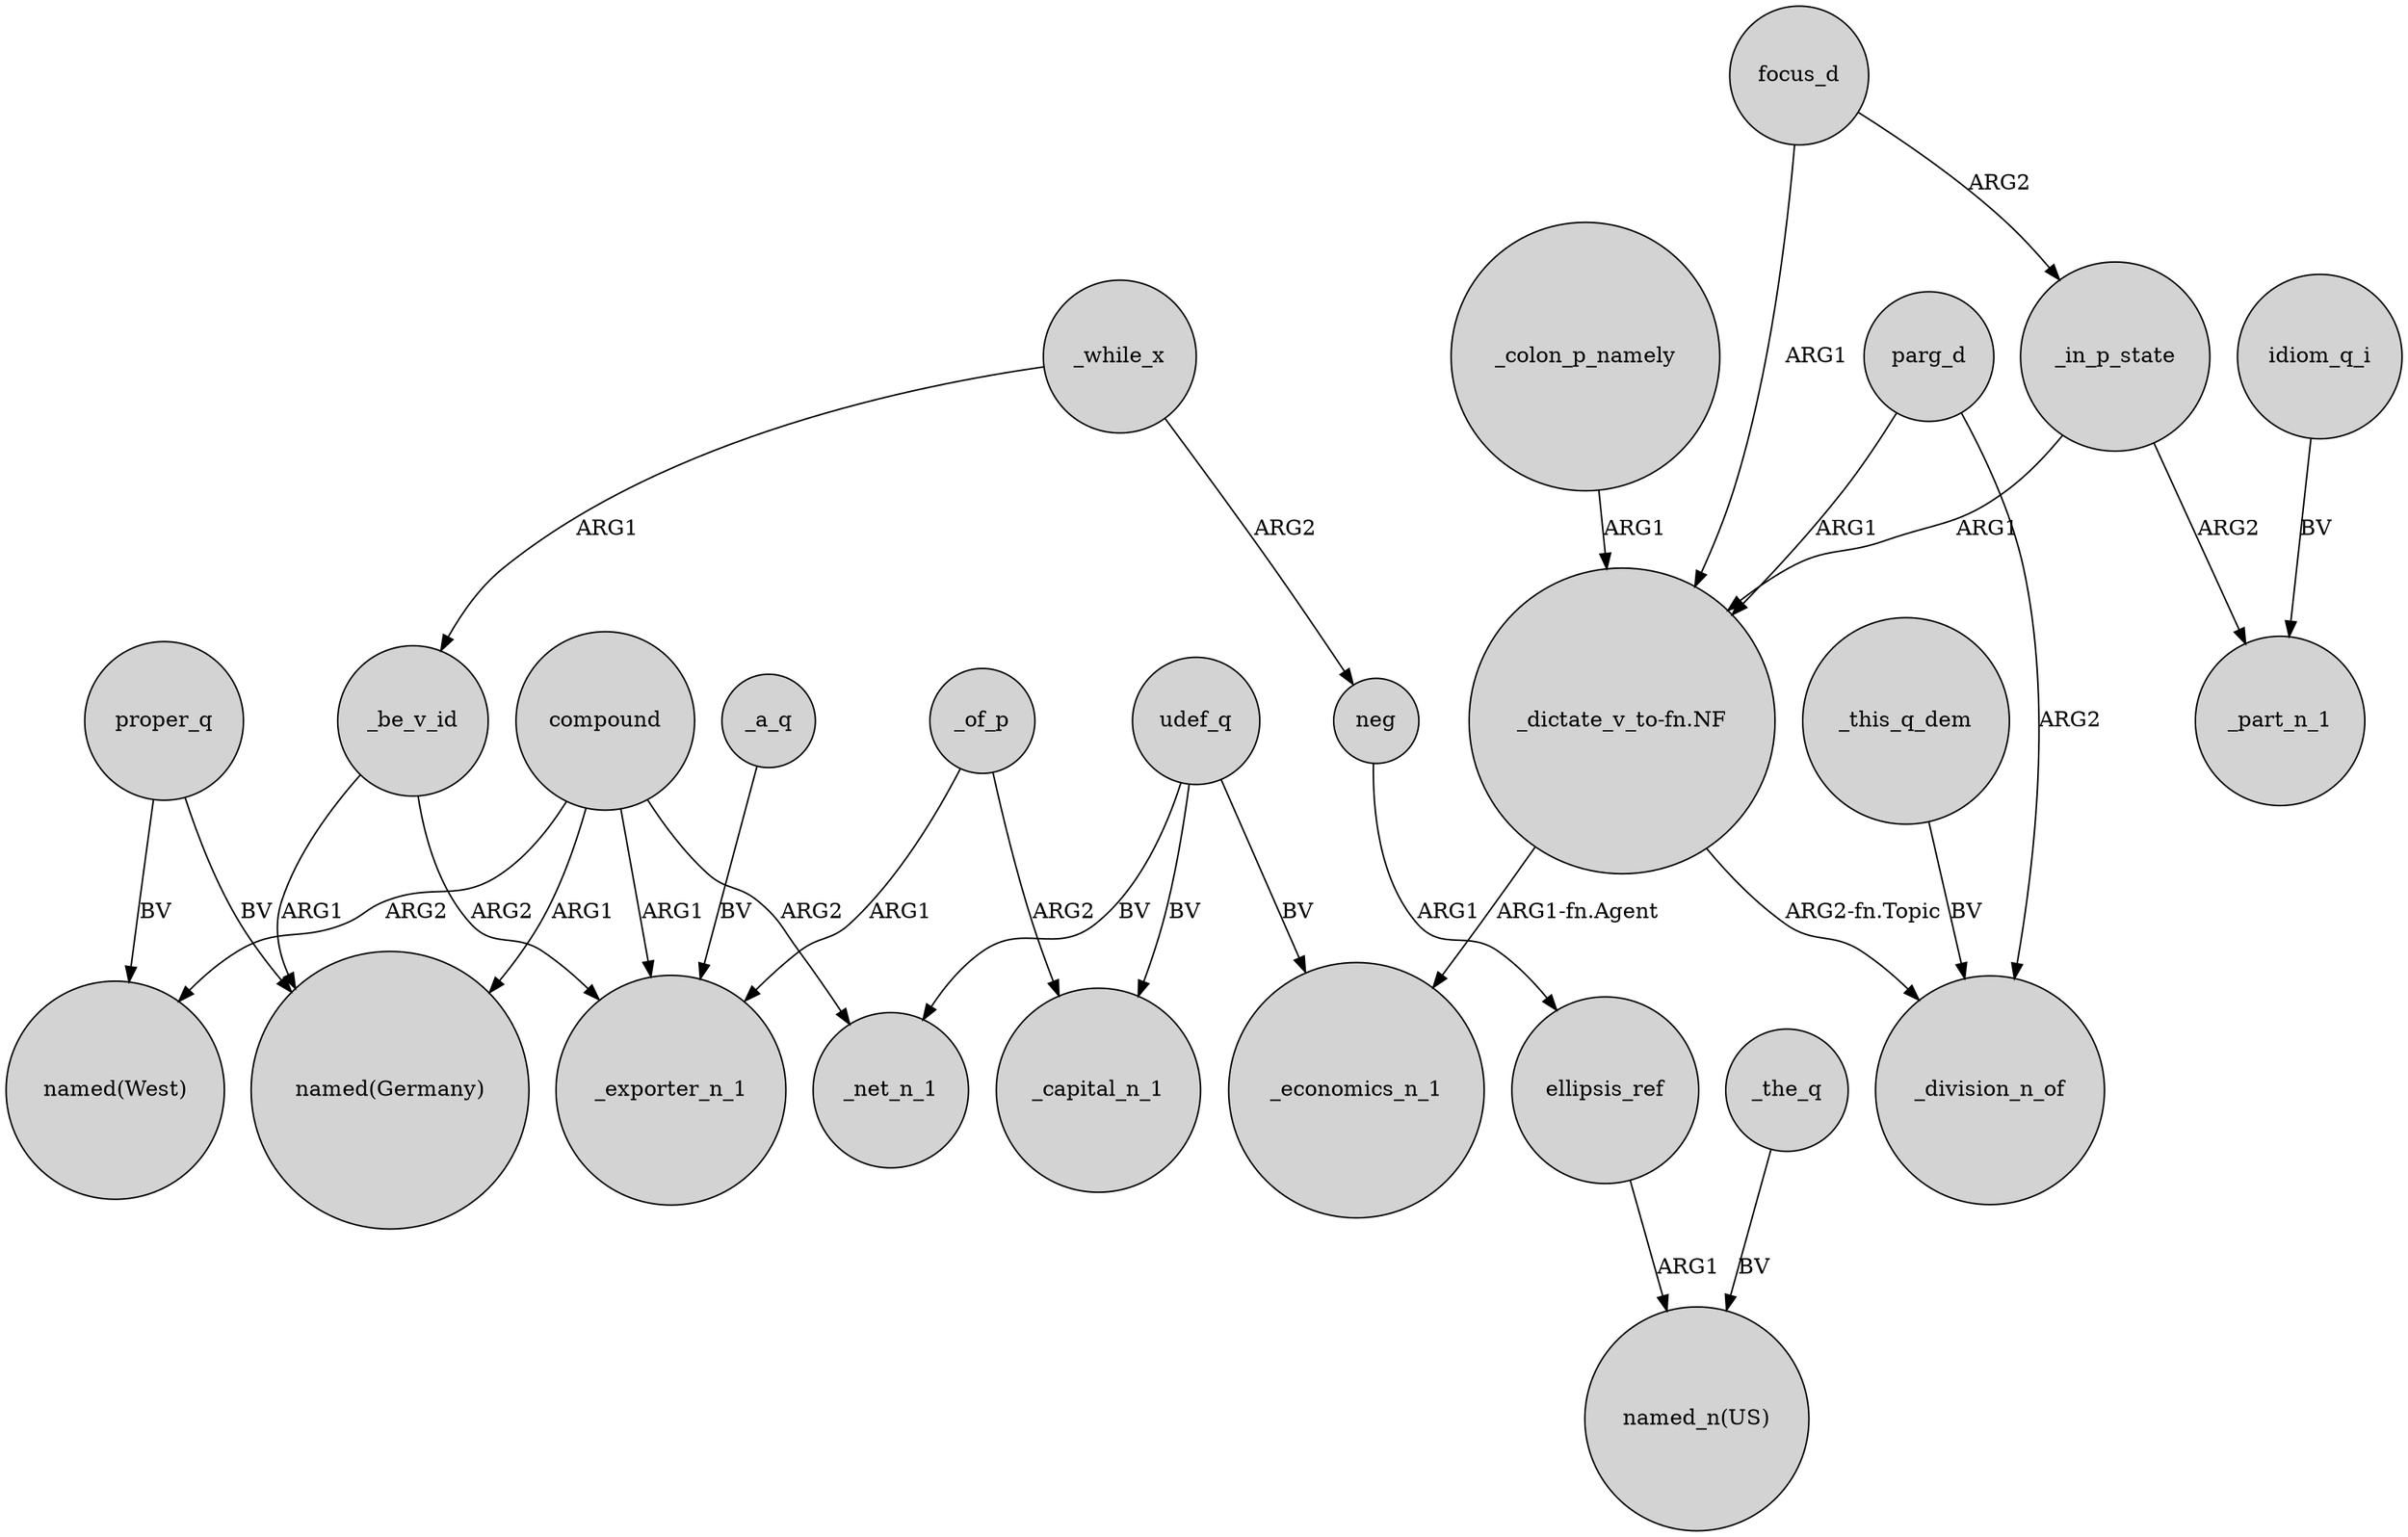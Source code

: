 digraph {
	node [shape=circle style=filled]
	compound -> "named(West)" [label=ARG2]
	parg_d -> _division_n_of [label=ARG2]
	proper_q -> "named(Germany)" [label=BV]
	"_dictate_v_to-fn.NF" -> _economics_n_1 [label="ARG1-fn.Agent"]
	idiom_q_i -> _part_n_1 [label=BV]
	focus_d -> _in_p_state [label=ARG2]
	_be_v_id -> _exporter_n_1 [label=ARG2]
	_while_x -> _be_v_id [label=ARG1]
	proper_q -> "named(West)" [label=BV]
	focus_d -> "_dictate_v_to-fn.NF" [label=ARG1]
	_the_q -> "named_n(US)" [label=BV]
	neg -> ellipsis_ref [label=ARG1]
	_this_q_dem -> _division_n_of [label=BV]
	_colon_p_namely -> "_dictate_v_to-fn.NF" [label=ARG1]
	"_dictate_v_to-fn.NF" -> _division_n_of [label="ARG2-fn.Topic"]
	parg_d -> "_dictate_v_to-fn.NF" [label=ARG1]
	compound -> _exporter_n_1 [label=ARG1]
	_be_v_id -> "named(Germany)" [label=ARG1]
	_a_q -> _exporter_n_1 [label=BV]
	compound -> _net_n_1 [label=ARG2]
	compound -> "named(Germany)" [label=ARG1]
	ellipsis_ref -> "named_n(US)" [label=ARG1]
	udef_q -> _net_n_1 [label=BV]
	_of_p -> _exporter_n_1 [label=ARG1]
	_while_x -> neg [label=ARG2]
	udef_q -> _economics_n_1 [label=BV]
	_in_p_state -> _part_n_1 [label=ARG2]
	_in_p_state -> "_dictate_v_to-fn.NF" [label=ARG1]
	_of_p -> _capital_n_1 [label=ARG2]
	udef_q -> _capital_n_1 [label=BV]
}
